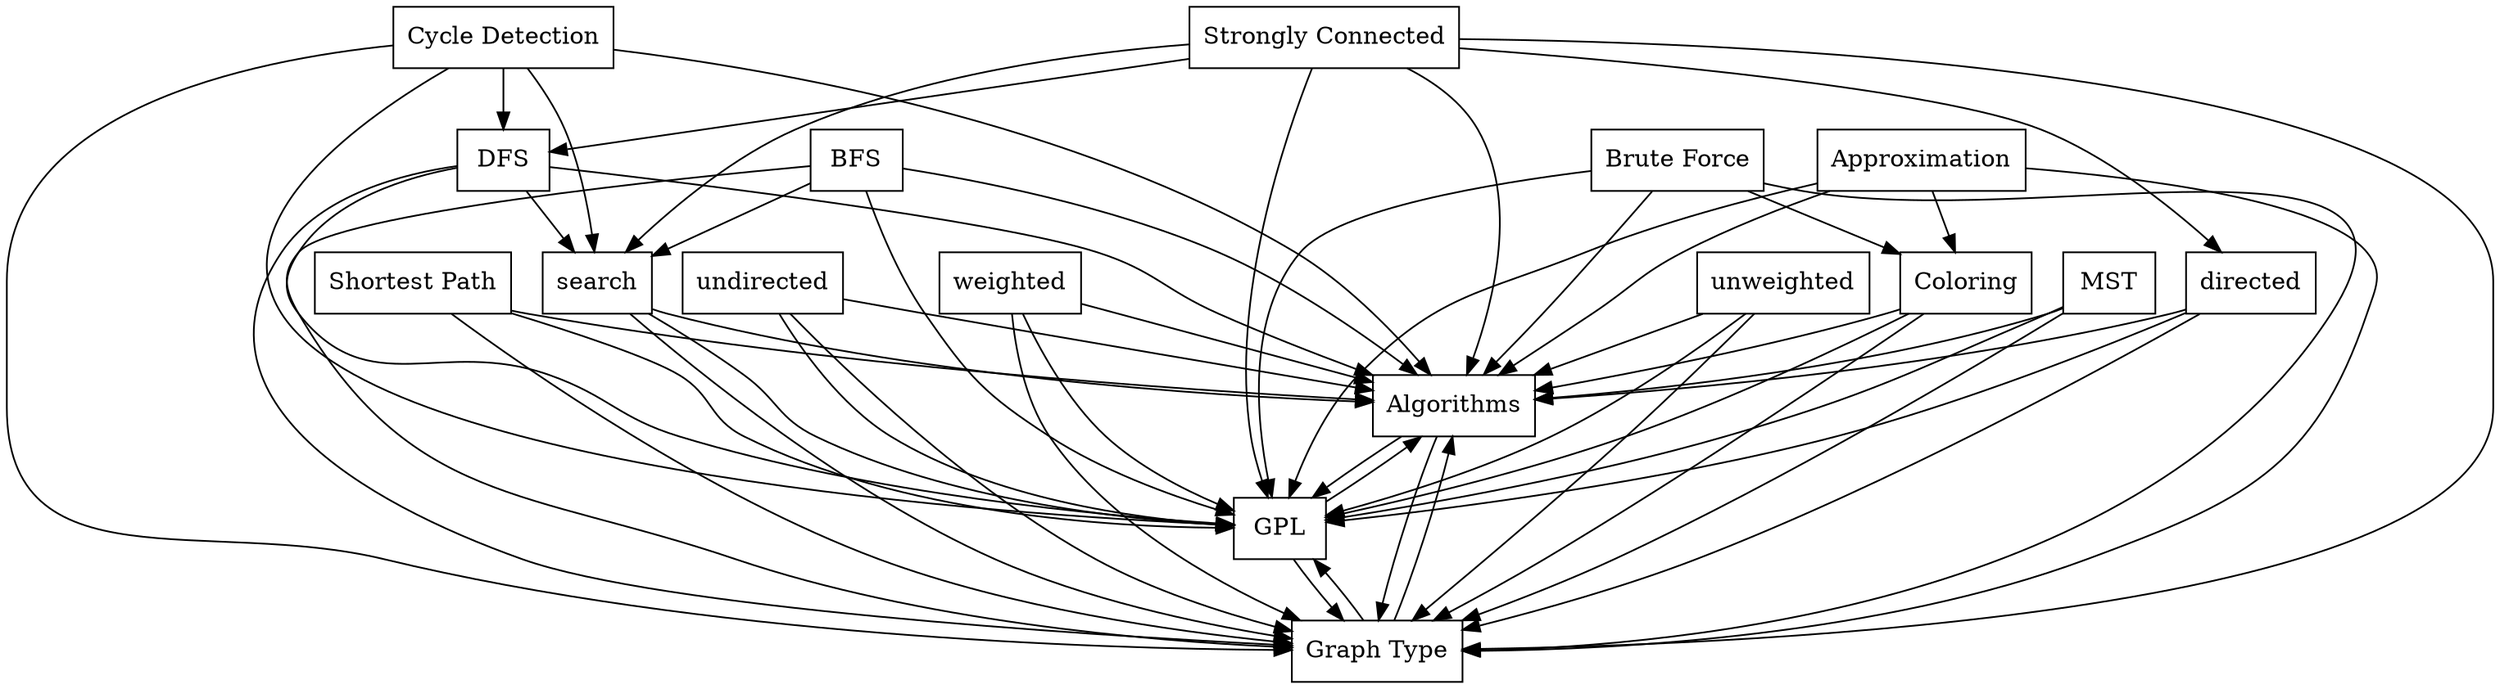 digraph{
graph [rankdir=TB];
node [shape=box];
edge [arrowhead=normal];
0[label="Shortest Path",]
1[label="Algorithms",]
2[label="Cycle Detection",]
3[label="DFS",]
4[label="GPL",]
5[label="undirected",]
6[label="weighted",]
7[label="search",]
8[label="Graph Type",]
9[label="directed",]
10[label="BFS",]
11[label="unweighted",]
12[label="Strongly Connected",]
13[label="Approximation",]
14[label="Coloring",]
15[label="Brute Force",]
16[label="MST",]
0->1[label="",]
0->4[label="",]
0->8[label="",]
1->4[label="",]
1->8[label="",]
2->1[label="",]
2->3[label="",]
2->4[label="",]
2->7[label="",]
2->8[label="",]
3->1[label="",]
3->4[label="",]
3->7[label="",]
3->8[label="",]
4->1[label="",]
4->8[label="",]
5->1[label="",]
5->4[label="",]
5->8[label="",]
6->1[label="",]
6->4[label="",]
6->8[label="",]
7->1[label="",]
7->4[label="",]
7->8[label="",]
8->1[label="",]
8->4[label="",]
9->1[label="",]
9->4[label="",]
9->8[label="",]
10->1[label="",]
10->4[label="",]
10->7[label="",]
10->8[label="",]
11->1[label="",]
11->4[label="",]
11->8[label="",]
12->1[label="",]
12->3[label="",]
12->4[label="",]
12->7[label="",]
12->8[label="",]
12->9[label="",]
13->1[label="",]
13->4[label="",]
13->8[label="",]
13->14[label="",]
14->1[label="",]
14->4[label="",]
14->8[label="",]
15->1[label="",]
15->4[label="",]
15->8[label="",]
15->14[label="",]
16->1[label="",]
16->4[label="",]
16->8[label="",]
}

